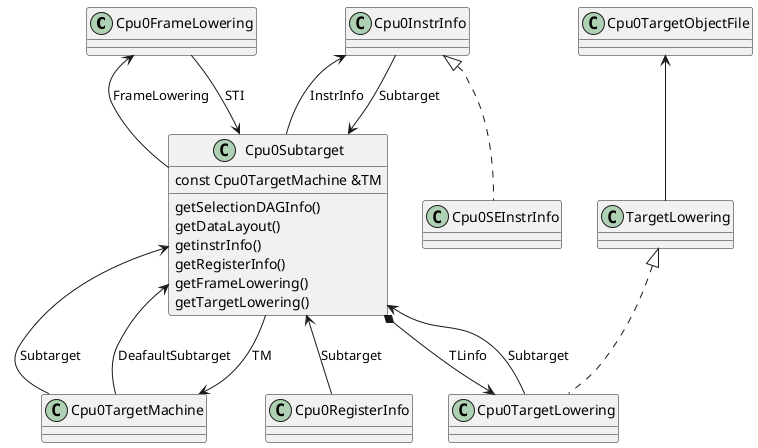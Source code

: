 ' java -jar ~/git/lbd/plantuml.jar class_access_link.puml

@startuml

Cpu0FrameLowering <-- Cpu0Subtarget : FrameLowering
Cpu0FrameLowering --> Cpu0Subtarget : STI

Cpu0InstrInfo <-- Cpu0Subtarget : InstrInfo
Cpu0InstrInfo --> Cpu0Subtarget : Subtarget

Cpu0InstrInfo <|.. Cpu0SEInstrInfo

class Cpu0SEInstrInfo

class Cpu0FrameLowering

Cpu0Subtarget --> Cpu0TargetMachine : TM
Cpu0Subtarget <-- Cpu0TargetMachine : Subtarget
Cpu0Subtarget <-- Cpu0TargetMachine : DeafaultSubtarget

class Cpu0TargetMachine

class Cpu0Subtarget {
  const Cpu0TargetMachine &TM
  getSelectionDAGInfo()
  getDataLayout()
  getinstrInfo()
  getRegisterInfo()
  getFrameLowering()
  getTargetLowering()
}

Cpu0Subtarget <-- Cpu0RegisterInfo : Subtarget

class Cpu0RegisterInfo

Cpu0TargetObjectFile <-- TargetLowering
TargetLowering <|.. Cpu0TargetLowering

Cpu0Subtarget *--> Cpu0TargetLowering : TLinfo
Cpu0Subtarget <-- Cpu0TargetLowering : Subtarget

class Cpu0TargetObjectFile
class TargetLowering 
class Cpu0TargetLowering
@enduml
